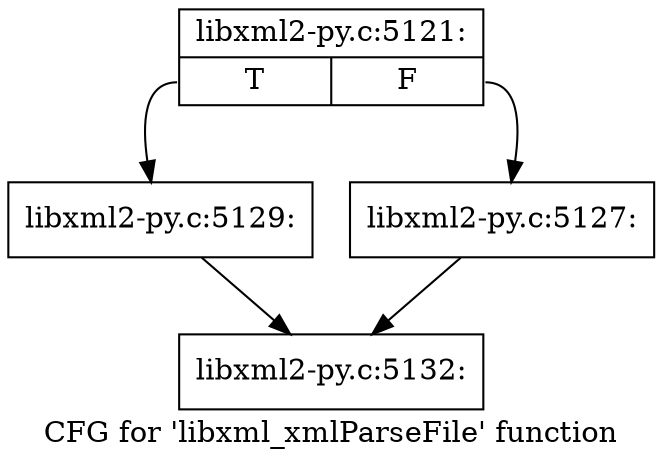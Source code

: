 digraph "CFG for 'libxml_xmlParseFile' function" {
	label="CFG for 'libxml_xmlParseFile' function";

	Node0x40d5250 [shape=record,label="{libxml2-py.c:5121:|{<s0>T|<s1>F}}"];
	Node0x40d5250:s0 -> Node0x40d8b60;
	Node0x40d5250:s1 -> Node0x40d8b10;
	Node0x40d8b10 [shape=record,label="{libxml2-py.c:5127:}"];
	Node0x40d8b10 -> Node0x40d7840;
	Node0x40d8b60 [shape=record,label="{libxml2-py.c:5129:}"];
	Node0x40d8b60 -> Node0x40d7840;
	Node0x40d7840 [shape=record,label="{libxml2-py.c:5132:}"];
}
